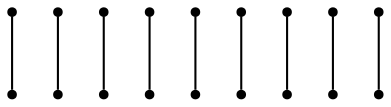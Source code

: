 graph {
  node [shape=point,comment="{\"directed\":false,\"doi\":\"10.1007/978-3-030-92931-2_1\",\"figure\":\"4 (2)\"}"]

  v0 [pos="1102.5464752499015,499.5912734833572"]
  v1 [pos="1138.9855636580141,604.8150800721178"]
  v2 [pos="1357.7121701355172,436.4151742991023"]
  v3 [pos="1260.5175280379426,352.2777916487604"]
  v4 [pos="1248.2738325638823,415.16215074812857"]
  v5 [pos="1151.1792786357641,331.1496542195646"]
  v6 [pos="1236.3094174203509,310.2300842442547"]
  v7 [pos="1224.8243317694264,541.68069437864"]
  v8 [pos="1175.4705629037048,373.0724755022922"]
  v9 [pos="1211.9347051483905,268.05723636741766"]
  v10 [pos="1126.846153188978,457.5015982375209"]
  v11 [pos="1321.3022052227102,625.8597905197591"]
  v12 [pos="1114.7109395555103,562.7254048262814"]
  v13 [pos="1345.5894198319181,583.7701152739228"]
  v14 [pos="1102.479834588154,289.1019468150589"]
  v15 [pos="1357.728830300954,520.6359839309987"]
  v16 [pos="1260.554918027549,478.46313605416145"]
  v17 [pos="1163.439507098426,225.88426131530366"]

  v0 -- v14 [id="-1",pos="1102.5464752499015,499.5912734833572 1394.1845788745038,499.607806269336 1394.1845788745038,499.607806269336 1394.1845788745038,499.607806269336 1401.706579980824,495.26550182583367 1406.3365798502439,487.243476130747 1406.3365798502439,478.5630322340562 1309.112559903693,310.1508540468335 1309.112559903693,310.1508540468335 1309.112559903693,310.1508540468335 1301.5864891386398,297.10718537361333 1287.6800837186145,289.0851596785268 1272.6318846704057,289.09348965915444 1102.479834588154,289.1019468150589 1102.479834588154,289.1019468150589 1102.479834588154,289.1019468150589"]
  v17 -- v2 [id="-2",pos="1163.439507098426,225.88426131530366 1053.967912784335,415.2621105156617 1053.967912784335,415.2621105156617 1053.967912784335,415.2621105156617 1053.8387647079905,423.99679466789047 1058.4978244842982,432.064667050249 1066.0615395926284,436.4319614356346 1357.7121701355172,436.4151742991023 1357.7121701355172,436.4151742991023 1357.7121701355172,436.4151742991023"]
  v15 -- v9 [id="-3",pos="1357.728830300954,520.6359839309987 1090.3904046154287,520.6525803046158 1090.3904046154287,520.6525803046158 1090.3904046154287,520.6525803046158 1082.8724731678408,516.3102758611135 1078.2384036396884,508.2882501660268 1078.2426004752565,499.607806269336 1211.9347051483905,268.05723636741766 1211.9347051483905,268.05723636741766 1211.9347051483905,268.05723636741766"]
  v16 -- v4 [id="-4",pos="1260.554918027549,478.46313605416145 1090.3444937778506,478.56309582169456 1090.3444937778506,478.56309582169456 1090.3444937778506,478.56309582169456 1075.3255454017828,478.56726081200844 1061.4149431461897,470.54523511692184 1053.8846119571508,457.5141567961009 1029.626584431666,415.2621105156617 1029.626584431666,415.2621105156617 1029.626584431666,415.2621105156617 1022.1170466552145,402.19768047851056 1022.1754208226612,386.11197918519844 1029.7807863445835,373.10592260008 1090.323636776846,267.957022249331 1090.323636776846,267.957022249331 1090.323636776846,267.957022249331 1098.1040612126906,254.94686426153703 1111.9980033028469,246.9165085858226 1127.0378086799196,246.9040454087002 1272.606958010668,246.9165085858226 1272.606958010668,246.9165085858226 1272.606958010668,246.9165085858226 1287.8885265518281,247.1540720028098 1301.7323609688387,255.19275765915188 1309.1919182489798,268.2071760187173 1381.9618675782835,394.2380978443129 1381.9618675782835,394.2380978443129 1381.9618675782835,394.2380978443129 1381.9617404014482,402.9185417410037 1377.3318677088637,410.9405356422712 1369.813936261276,415.2828400857735 1248.2738325638823,415.16215074812857 1248.2738325638823,415.16215074812857 1248.2738325638823,415.16215074812857"]
  v5 -- v12 [id="-5",pos="1151.1792786357641,331.1496542195646 1248.3446700611976,331.22894800462427 1248.3446700611976,331.22894800462427 1248.3446700611976,331.22894800462427 1263.4219926047122,331.1622445719638 1277.3743088623153,339.1884670511836 1284.8963099686357,352.25286529451546 1394.2095055342413,541.6974179275339 1394.2095055342413,541.6974179275339 1394.2095055342413,541.6974179275339 1394.1803820389357,550.3778618242247 1389.5505093463514,558.4040525096252 1382.028508240031,562.7421919628136 1114.7109395555103,562.7254048262814 1114.7109395555103,562.7254048262814 1114.7109395555103,562.7254048262814"]
  v6 -- v13 [id="-6",pos="1236.3094174203509,310.2300842442547 1090.365477955691,562.7420011998986 1090.365477955691,562.7420011998986 1090.365477955691,562.7420011998986 1090.3611539432875,571.43929582076 1095.003617142576,579.4738164867883 1102.5340119200325,583.8244509109184 1345.5894198319181,583.7701152739228 1345.5894198319181,583.7701152739228 1345.5894198319181,583.7701152739228"]
  v3 -- v11 [id="-7",pos="1260.5175280379426,352.2777916487604 1114.702545884374,604.8315492704581 1114.702545884374,604.8315492704581 1114.702545884374,604.8315492704581 1114.702545884374,613.5037267741595 1119.3282217413905,621.5174065917088 1126.8377595178422,625.8555301479877 1321.3022052227102,625.8597905197591 1321.3022052227102,625.8597905197591 1321.3022052227102,625.8597905197591"]
  v8 -- v1 [id="-8",pos="1175.4705629037048,373.0724755022922 1223.9157804573588,373.19348277812907 1223.9157804573588,373.19348277812907 1223.9157804573588,373.19348277812907 1238.9931030008731,373.1268111392878 1252.9454192584765,381.15297003086914 1260.4674203647967,394.21740006802025 1369.9182212663006,583.7869659980935 1369.9182212663006,583.7869659980935 1369.9182212663006,583.7869659980935 1369.889097770995,592.4672827195075 1365.2590979015752,600.4893084145942 1357.7412936308228,604.8316128580965 1138.9855636580141,604.8150800721178 1138.9855636580141,604.8150800721178 1138.9855636580141,604.8150800721178"]
  v10 -- v7 [id="-9",pos="1126.846153188978,457.5015982375209 1139.1980761499606,436.08598109520983 1139.1980761499606,436.08598109520983 1139.1980761499606,436.08598109520983 1146.4742444334609,423.5966694533853 1146.5034951056018,407.4859464243707 1138.9564401627085,394.4173831907249 1126.8210993524053,373.3517524100565 1126.8210993524053,373.3517524100565 1126.8210993524053,373.3517524100565 1119.2949014105168,360.24567246976665 1119.303295081653,344.13914622488505 1126.88367035542,331.0872111586756 1175.3746715698164,246.94162570298272 1175.3746715698164,246.94162570298272 1175.3746715698164,246.94162570298272 1182.9051935241082,233.9270801681406 1196.8032052729975,225.9091876695486 1211.8389409913375,225.90505447305395 1284.9380239706454,225.93843798320336 1284.9380239706454,225.93843798320336 1284.9380239706454,225.93843798320336 1299.9654931946848,225.94263476733636 1313.8510416137053,233.9562668941569 1321.373169896861,246.96655205722755 1442.8298455902352,457.5182899925956 1442.8298455902352,457.5182899925956 1442.8298455902352,457.5182899925956 1450.3395105435222,470.54513973546426 1450.3395105435222,486.58915933181834 1442.8257759315027,499.6160726623254 1369.889097770995,625.8763233057379 1369.889097770995,625.8763233057379 1369.889097770995,625.8763233057379 1362.3921505012477,638.9116619983303 1348.4899419167903,646.9295068061934 1333.4500093628822,646.9211768255657 1309.9879180617222,646.9336717965073 1309.9879180617222,646.9336717965073 1309.9879180617222,646.9336717965073 1294.9063986826397,646.9211768255657 1280.9833330971776,638.8491553498029 1273.4862586505947,625.7639003610823 1224.8243317694264,541.68069437864 1224.8243317694264,541.68069437864 1224.8243317694264,541.68069437864"]
}